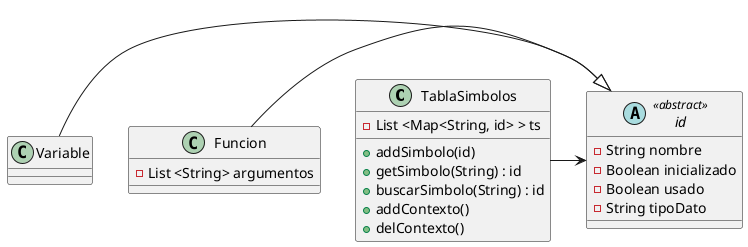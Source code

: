 @startuml



class TablaSimbolos {
    -List <Map<String, id> > ts
    +addSimbolo(id)
    +getSimbolo(String) : id
    +buscarSimbolo(String) : id
    +addContexto()
    +delContexto()
}




class Variable{}


abstract class id <<abstract>> {
    -String nombre
    -Boolean inicializado
    -Boolean usado
    -String tipoDato
}

class Funcion {
    - List <String> argumentos
}




Variable -|> id
Funcion -|> id
TablaSimbolos -> id 


@enduml